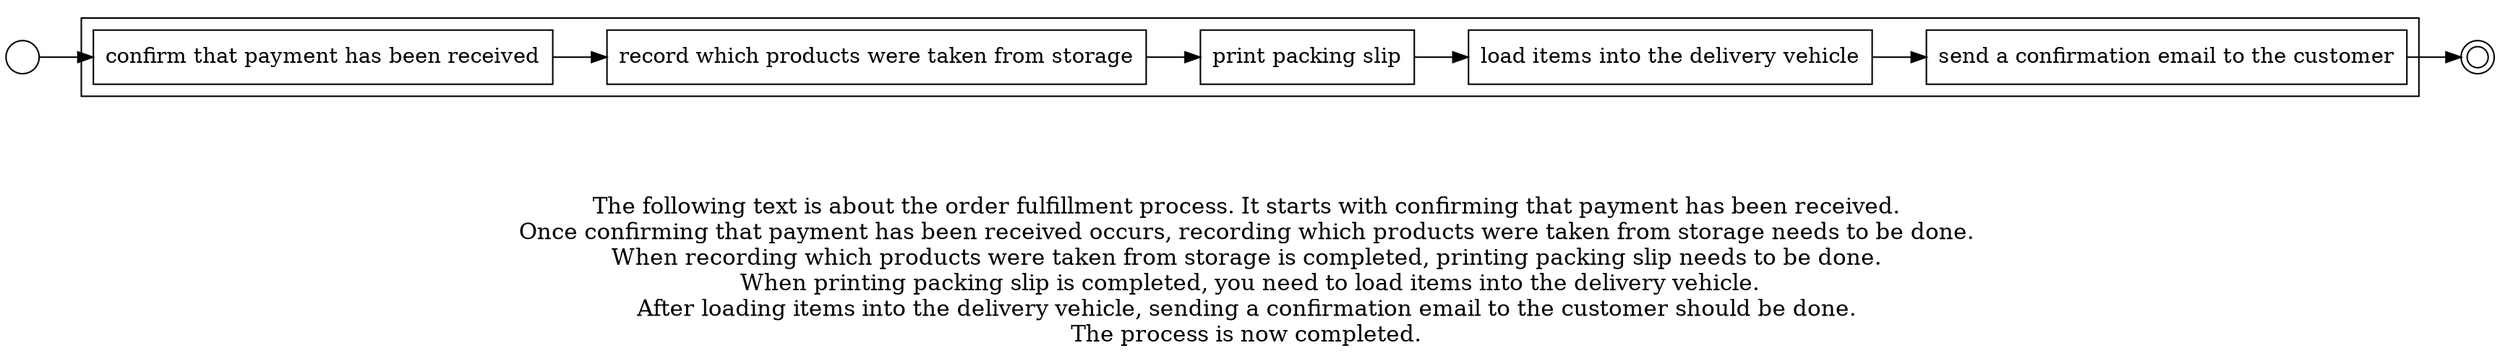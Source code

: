 digraph order_fulfillment_process_29 {
	graph [rankdir=LR]
	START_NODE [label="" shape=circle width=0.3]
	subgraph CLUSTER_0 {
		"confirm that payment has been received" [shape=box]
		"record which products were taken from storage" [shape=box]
		"confirm that payment has been received" -> "record which products were taken from storage"
		"print packing slip" [shape=box]
		"record which products were taken from storage" -> "print packing slip"
		"load items into the delivery vehicle" [shape=box]
		"print packing slip" -> "load items into the delivery vehicle"
		"send a confirmation email to the customer" [shape=box]
		"load items into the delivery vehicle" -> "send a confirmation email to the customer"
	}
	START_NODE -> "confirm that payment has been received"
	END_NODE [label="" shape=doublecircle width=0.2]
	"send a confirmation email to the customer" -> END_NODE
	fontsize=15 label="\n\n
The following text is about the order fulfillment process. It starts with confirming that payment has been received. 
Once confirming that payment has been received occurs, recording which products were taken from storage needs to be done. 
When recording which products were taken from storage is completed, printing packing slip needs to be done. 
When printing packing slip is completed, you need to load items into the delivery vehicle.
After loading items into the delivery vehicle, sending a confirmation email to the customer should be done. 
The process is now completed. 
"
}
